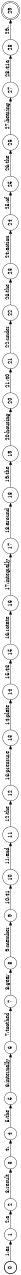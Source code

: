 digraph FST {
rankdir = LR;
size = "8.5,11";
label = "";
center = 1;
orientation = Landscape;
ranksep = "0.4";
nodesep = "0.25";
0 [label = "0", shape = circle, style = bold, fontsize = 14]
	0 -> 1 [label = "1:as", fontsize = 14];
1 [label = "1", shape = circle, style = solid, fontsize = 14]
	1 -> 2 [label = "2:a", fontsize = 14];
2 [label = "2", shape = circle, style = solid, fontsize = 14]
	2 -> 3 [label = "3:result", fontsize = 14];
3 [label = "3", shape = circle, style = solid, fontsize = 14]
	3 -> 4 [label = "4:,", fontsize = 14];
4 [label = "4", shape = circle, style = solid, fontsize = 14]
	4 -> 5 [label = "5:the", fontsize = 14];
5 [label = "5", shape = circle, style = solid, fontsize = 14]
	5 -> 6 [label = "6:internally", fontsize = 14];
6 [label = "6", shape = circle, style = solid, fontsize = 14]
	6 -> 7 [label = "7:toothed", fontsize = 14];
7 [label = "7", shape = circle, style = solid, fontsize = 14]
	7 -> 8 [label = "8:gear", fontsize = 14];
8 [label = "8", shape = circle, style = solid, fontsize = 14]
	8 -> 9 [label = "9:member", fontsize = 14];
9 [label = "9", shape = circle, style = solid, fontsize = 14]
	9 -> 10 [label = "10:41", fontsize = 14];
10 [label = "10", shape = circle, style = solid, fontsize = 14]
	10 -> 11 [label = "11:and", fontsize = 14];
11 [label = "11", shape = circle, style = solid, fontsize = 14]
	11 -> 12 [label = "12:the", fontsize = 14];
12 [label = "12", shape = circle, style = solid, fontsize = 14]
	12 -> 13 [label = "13:pressure", fontsize = 14];
13 [label = "13", shape = circle, style = solid, fontsize = 14]
	13 -> 14 [label = "14:plate", fontsize = 14];
14 [label = "14", shape = circle, style = solid, fontsize = 14]
	14 -> 15 [label = "15:43", fontsize = 14];
15 [label = "15", shape = circle, style = solid, fontsize = 14]
	15 -> 16 [label = "16:rotate", fontsize = 14];
16 [label = "16", shape = circle, style = solid, fontsize = 14]
	16 -> 17 [label = "17:integrally", fontsize = 14];
17 [label = "17", shape = circle, style = solid, fontsize = 14]
	17 -> 18 [label = "18:around", fontsize = 14];
18 [label = "18", shape = circle, style = solid, fontsize = 14]
	18 -> 19 [label = "19:the", fontsize = 14];
19 [label = "19", shape = circle, style = solid, fontsize = 14]
	19 -> 20 [label = "20:housing", fontsize = 14];
20 [label = "20", shape = circle, style = solid, fontsize = 14]
	20 -> 21 [label = "21:40", fontsize = 14];
21 [label = "21", shape = circle, style = solid, fontsize = 14]
	21 -> 22 [label = "22:under", fontsize = 14];
22 [label = "22", shape = circle, style = solid, fontsize = 14]
	22 -> 23 [label = "23:the", fontsize = 14];
23 [label = "23", shape = circle, style = solid, fontsize = 14]
	23 -> 24 [label = "24:action", fontsize = 14];
24 [label = "24", shape = circle, style = solid, fontsize = 14]
	24 -> 25 [label = "25:of", fontsize = 14];
25 [label = "25", shape = circle, style = solid, fontsize = 14]
	25 -> 26 [label = "26:the", fontsize = 14];
26 [label = "26", shape = circle, style = solid, fontsize = 14]
	26 -> 27 [label = "27:bearing", fontsize = 14];
27 [label = "27", shape = circle, style = solid, fontsize = 14]
	27 -> 28 [label = "28:41a", fontsize = 14];
28 [label = "28", shape = circle, style = solid, fontsize = 14]
	28 -> 29 [label = "29:.", fontsize = 14];
29 [label = "29", shape = doublecircle, style = solid, fontsize = 14]
}
